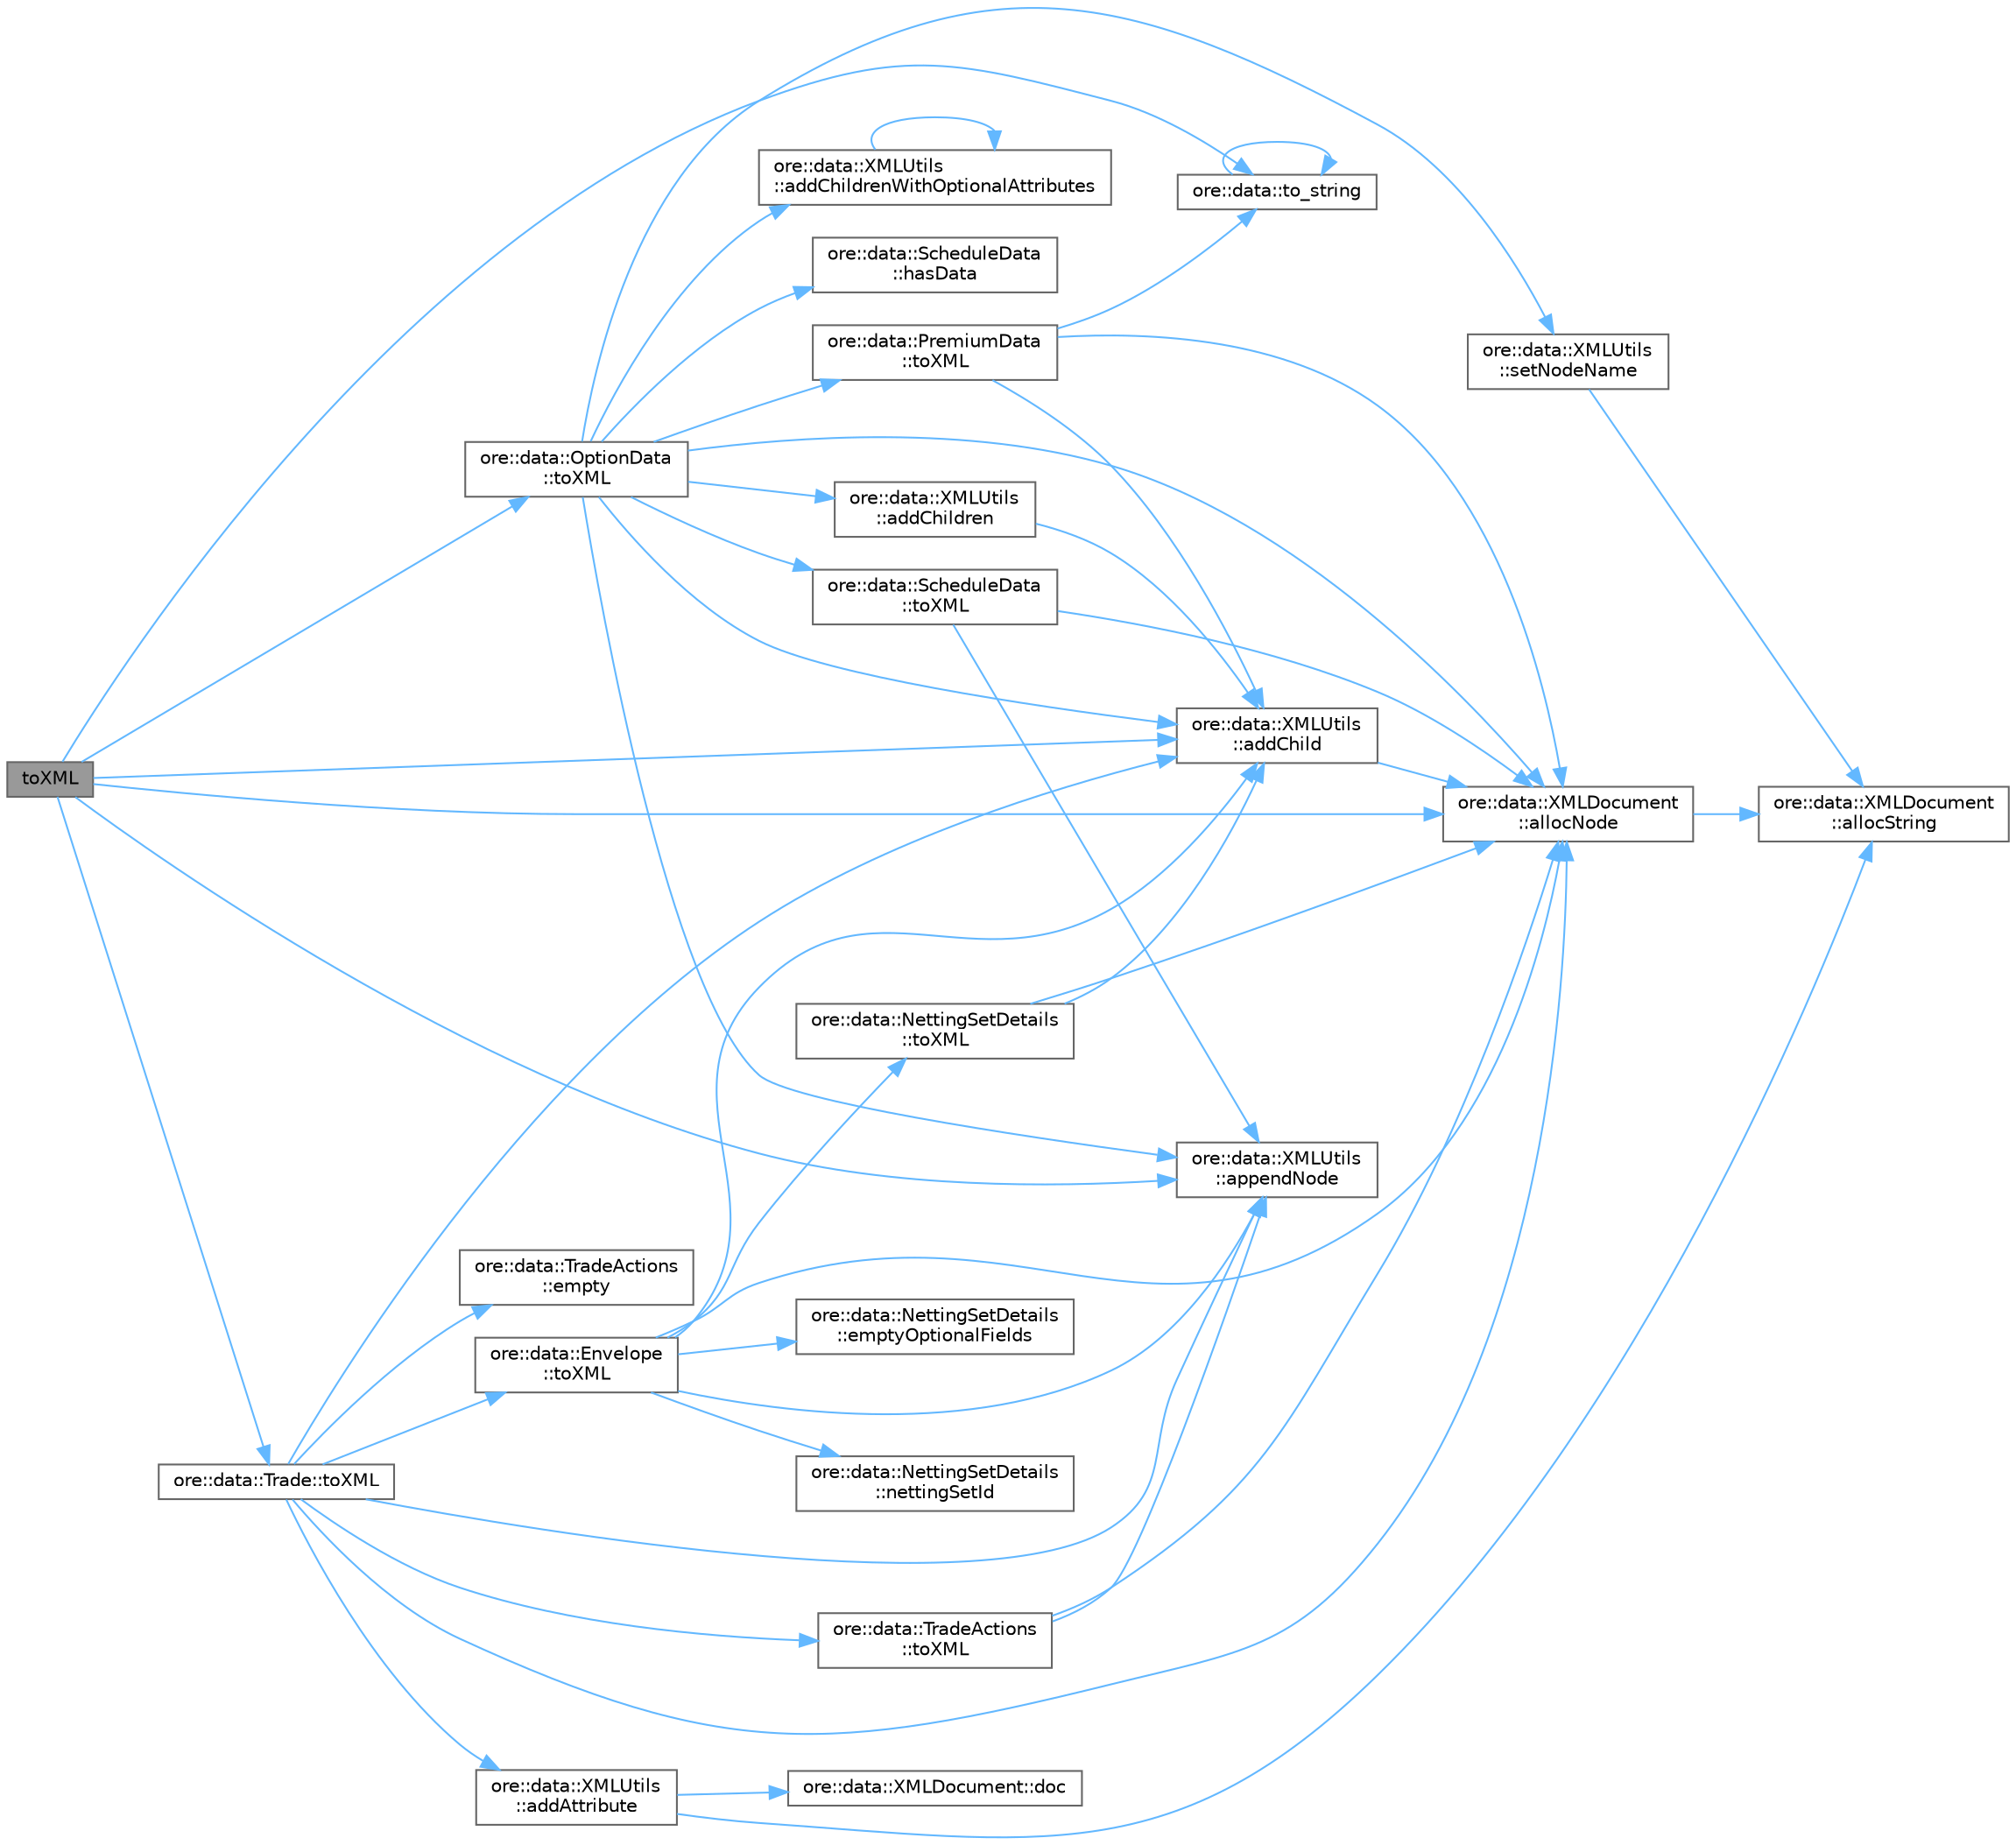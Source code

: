 digraph "toXML"
{
 // INTERACTIVE_SVG=YES
 // LATEX_PDF_SIZE
  bgcolor="transparent";
  edge [fontname=Helvetica,fontsize=10,labelfontname=Helvetica,labelfontsize=10];
  node [fontname=Helvetica,fontsize=10,shape=box,height=0.2,width=0.4];
  rankdir="LR";
  Node1 [label="toXML",height=0.2,width=0.4,color="gray40", fillcolor="grey60", style="filled", fontcolor="black",tooltip=" "];
  Node1 -> Node2 [color="steelblue1",style="solid"];
  Node2 [label="ore::data::XMLUtils\l::addChild",height=0.2,width=0.4,color="grey40", fillcolor="white", style="filled",URL="$classore_1_1data_1_1_x_m_l_utils.html#aced1fd4bd35df3642d8022301744b138",tooltip=" "];
  Node2 -> Node3 [color="steelblue1",style="solid"];
  Node3 [label="ore::data::XMLDocument\l::allocNode",height=0.2,width=0.4,color="grey40", fillcolor="white", style="filled",URL="$classore_1_1data_1_1_x_m_l_document.html#a8717c517803f0df2e693e3cadefeafd7",tooltip="util functions that wrap rapidxml"];
  Node3 -> Node4 [color="steelblue1",style="solid"];
  Node4 [label="ore::data::XMLDocument\l::allocString",height=0.2,width=0.4,color="grey40", fillcolor="white", style="filled",URL="$classore_1_1data_1_1_x_m_l_document.html#ae3474059e483990f3afea260096e5c90",tooltip=" "];
  Node1 -> Node3 [color="steelblue1",style="solid"];
  Node1 -> Node5 [color="steelblue1",style="solid"];
  Node5 [label="ore::data::XMLUtils\l::appendNode",height=0.2,width=0.4,color="grey40", fillcolor="white", style="filled",URL="$classore_1_1data_1_1_x_m_l_utils.html#ae646b9cdf949a88f35c36c18bf90b370",tooltip=" "];
  Node1 -> Node6 [color="steelblue1",style="solid"];
  Node6 [label="ore::data::to_string",height=0.2,width=0.4,color="grey40", fillcolor="white", style="filled",URL="$namespaceore_1_1data.html#a86651dfeb5c18ee891f7a4734d8cf455",tooltip=" "];
  Node6 -> Node6 [color="steelblue1",style="solid"];
  Node1 -> Node7 [color="steelblue1",style="solid"];
  Node7 [label="ore::data::OptionData\l::toXML",height=0.2,width=0.4,color="grey40", fillcolor="white", style="filled",URL="$classore_1_1data_1_1_option_data.html#a7efefb9270d6c4933e4c96de0771f17a",tooltip=" "];
  Node7 -> Node2 [color="steelblue1",style="solid"];
  Node7 -> Node8 [color="steelblue1",style="solid"];
  Node8 [label="ore::data::XMLUtils\l::addChildren",height=0.2,width=0.4,color="grey40", fillcolor="white", style="filled",URL="$classore_1_1data_1_1_x_m_l_utils.html#a29cd524fd4d9381e10c71939131fa4d4",tooltip=" "];
  Node8 -> Node2 [color="steelblue1",style="solid"];
  Node7 -> Node9 [color="steelblue1",style="solid"];
  Node9 [label="ore::data::XMLUtils\l::addChildrenWithOptionalAttributes",height=0.2,width=0.4,color="grey40", fillcolor="white", style="filled",URL="$classore_1_1data_1_1_x_m_l_utils.html#a60e5b2e453d4610d7ce2ff455d564404",tooltip=" "];
  Node9 -> Node9 [color="steelblue1",style="solid"];
  Node7 -> Node3 [color="steelblue1",style="solid"];
  Node7 -> Node5 [color="steelblue1",style="solid"];
  Node7 -> Node10 [color="steelblue1",style="solid"];
  Node10 [label="ore::data::ScheduleData\l::hasData",height=0.2,width=0.4,color="grey40", fillcolor="white", style="filled",URL="$classore_1_1data_1_1_schedule_data.html#a314b19ebe3b2ce78e9df49fee95c21dd",tooltip="Check if has any dates/rules/derived schedules."];
  Node7 -> Node11 [color="steelblue1",style="solid"];
  Node11 [label="ore::data::XMLUtils\l::setNodeName",height=0.2,width=0.4,color="grey40", fillcolor="white", style="filled",URL="$classore_1_1data_1_1_x_m_l_utils.html#ac1ace6a9e07990c65081057f2ecdf164",tooltip=" "];
  Node11 -> Node4 [color="steelblue1",style="solid"];
  Node7 -> Node12 [color="steelblue1",style="solid"];
  Node12 [label="ore::data::PremiumData\l::toXML",height=0.2,width=0.4,color="grey40", fillcolor="white", style="filled",URL="$classore_1_1data_1_1_premium_data.html#a7efefb9270d6c4933e4c96de0771f17a",tooltip=" "];
  Node12 -> Node2 [color="steelblue1",style="solid"];
  Node12 -> Node3 [color="steelblue1",style="solid"];
  Node12 -> Node6 [color="steelblue1",style="solid"];
  Node7 -> Node13 [color="steelblue1",style="solid"];
  Node13 [label="ore::data::ScheduleData\l::toXML",height=0.2,width=0.4,color="grey40", fillcolor="white", style="filled",URL="$classore_1_1data_1_1_schedule_data.html#a7efefb9270d6c4933e4c96de0771f17a",tooltip=" "];
  Node13 -> Node3 [color="steelblue1",style="solid"];
  Node13 -> Node5 [color="steelblue1",style="solid"];
  Node1 -> Node14 [color="steelblue1",style="solid"];
  Node14 [label="ore::data::Trade::toXML",height=0.2,width=0.4,color="grey40", fillcolor="white", style="filled",URL="$classore_1_1data_1_1_trade.html#a7efefb9270d6c4933e4c96de0771f17a",tooltip=" "];
  Node14 -> Node15 [color="steelblue1",style="solid"];
  Node15 [label="ore::data::XMLUtils\l::addAttribute",height=0.2,width=0.4,color="grey40", fillcolor="white", style="filled",URL="$classore_1_1data_1_1_x_m_l_utils.html#a226c81c31def2ba2c853ca803d1fafc5",tooltip=" "];
  Node15 -> Node4 [color="steelblue1",style="solid"];
  Node15 -> Node16 [color="steelblue1",style="solid"];
  Node16 [label="ore::data::XMLDocument::doc",height=0.2,width=0.4,color="grey40", fillcolor="white", style="filled",URL="$classore_1_1data_1_1_x_m_l_document.html#a46d969cdb00bff64f3f4c0d2975a08d3",tooltip=" "];
  Node14 -> Node2 [color="steelblue1",style="solid"];
  Node14 -> Node3 [color="steelblue1",style="solid"];
  Node14 -> Node5 [color="steelblue1",style="solid"];
  Node14 -> Node17 [color="steelblue1",style="solid"];
  Node17 [label="ore::data::TradeActions\l::empty",height=0.2,width=0.4,color="grey40", fillcolor="white", style="filled",URL="$classore_1_1data_1_1_trade_actions.html#a644718bb2fb240de962dc3c9a1fdf0dc",tooltip="Returns true of this set of actions is empty."];
  Node14 -> Node18 [color="steelblue1",style="solid"];
  Node18 [label="ore::data::Envelope\l::toXML",height=0.2,width=0.4,color="grey40", fillcolor="white", style="filled",URL="$classore_1_1data_1_1_envelope.html#a7efefb9270d6c4933e4c96de0771f17a",tooltip=" "];
  Node18 -> Node2 [color="steelblue1",style="solid"];
  Node18 -> Node3 [color="steelblue1",style="solid"];
  Node18 -> Node5 [color="steelblue1",style="solid"];
  Node18 -> Node19 [color="steelblue1",style="solid"];
  Node19 [label="ore::data::NettingSetDetails\l::emptyOptionalFields",height=0.2,width=0.4,color="grey40", fillcolor="white", style="filled",URL="$classore_1_1data_1_1_netting_set_details.html#ab87072d461177abcb48735d002150bfb",tooltip=" "];
  Node18 -> Node20 [color="steelblue1",style="solid"];
  Node20 [label="ore::data::NettingSetDetails\l::nettingSetId",height=0.2,width=0.4,color="grey40", fillcolor="white", style="filled",URL="$classore_1_1data_1_1_netting_set_details.html#a9bf8e40febad0782c5855488041ecfd7",tooltip=" "];
  Node18 -> Node21 [color="steelblue1",style="solid"];
  Node21 [label="ore::data::NettingSetDetails\l::toXML",height=0.2,width=0.4,color="grey40", fillcolor="white", style="filled",URL="$classore_1_1data_1_1_netting_set_details.html#a7efefb9270d6c4933e4c96de0771f17a",tooltip=" "];
  Node21 -> Node2 [color="steelblue1",style="solid"];
  Node21 -> Node3 [color="steelblue1",style="solid"];
  Node14 -> Node22 [color="steelblue1",style="solid"];
  Node22 [label="ore::data::TradeActions\l::toXML",height=0.2,width=0.4,color="grey40", fillcolor="white", style="filled",URL="$classore_1_1data_1_1_trade_actions.html#a7efefb9270d6c4933e4c96de0771f17a",tooltip=" "];
  Node22 -> Node3 [color="steelblue1",style="solid"];
  Node22 -> Node5 [color="steelblue1",style="solid"];
}

